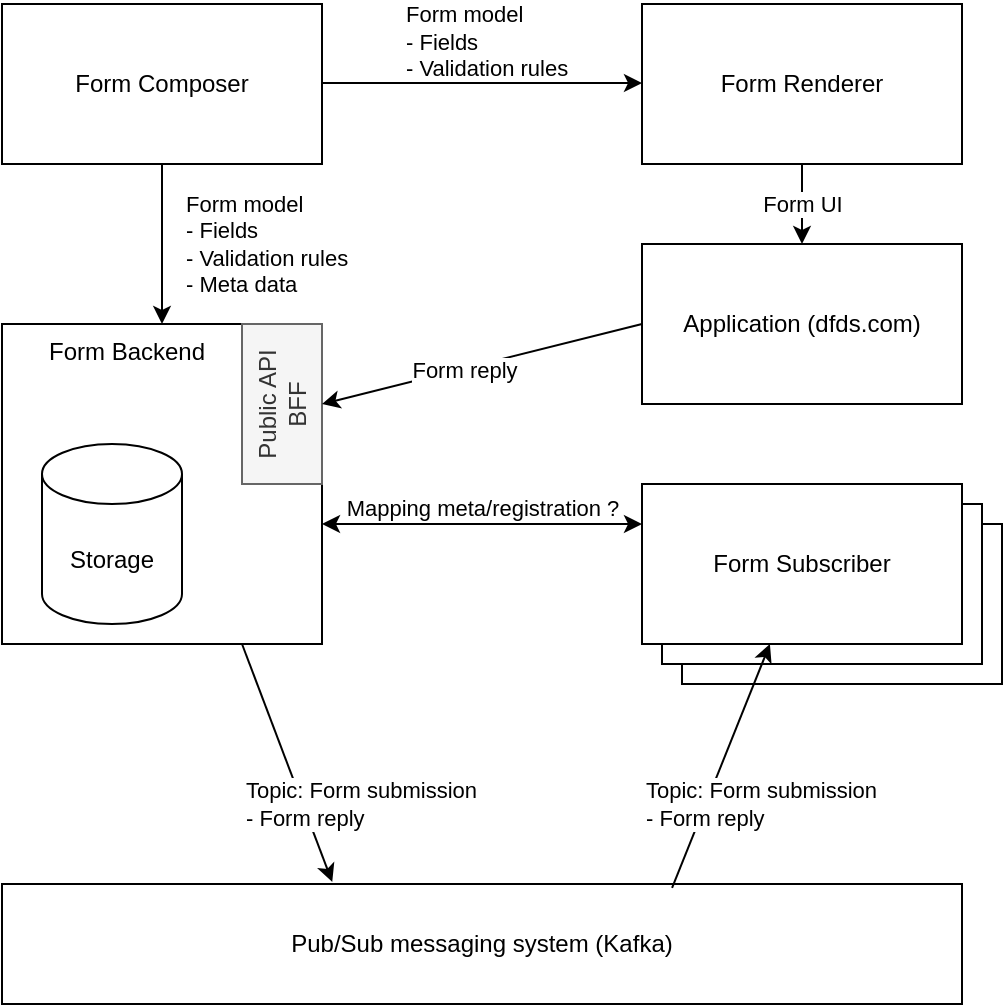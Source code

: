 <mxfile version="13.7.7" type="github">
  <diagram id="N9xTuEbasyiph1gLEigy" name="Page-1">
    <mxGraphModel dx="1482" dy="994" grid="1" gridSize="10" guides="1" tooltips="1" connect="1" arrows="1" fold="1" page="1" pageScale="1" pageWidth="850" pageHeight="1100" math="0" shadow="0">
      <root>
        <mxCell id="0" />
        <mxCell id="1" parent="0" />
        <mxCell id="CRxGR41QNWdmwfeqIi2d-35" value="Form Subscriber" style="rounded=0;whiteSpace=wrap;html=1;fontFamily=Helvetica;" parent="1" vertex="1">
          <mxGeometry x="380" y="300" width="160" height="80" as="geometry" />
        </mxCell>
        <mxCell id="CRxGR41QNWdmwfeqIi2d-34" value="Form Subscriber" style="rounded=0;whiteSpace=wrap;html=1;fontFamily=Helvetica;" parent="1" vertex="1">
          <mxGeometry x="370" y="290" width="160" height="80" as="geometry" />
        </mxCell>
        <mxCell id="CRxGR41QNWdmwfeqIi2d-6" value="" style="group" parent="1" vertex="1" connectable="0">
          <mxGeometry x="40" y="40" width="160" height="80" as="geometry" />
        </mxCell>
        <mxCell id="CRxGR41QNWdmwfeqIi2d-1" value="Form Composer" style="rounded=0;whiteSpace=wrap;html=1;" parent="CRxGR41QNWdmwfeqIi2d-6" vertex="1">
          <mxGeometry width="160" height="80" as="geometry" />
        </mxCell>
        <object label="" id="CRxGR41QNWdmwfeqIi2d-9">
          <mxCell style="endArrow=classic;html=1;exitX=1;exitY=0.5;exitDx=0;exitDy=0;shadow=0;entryX=0;entryY=0.5;entryDx=0;entryDy=0;align=left;fontStyle=0;verticalAlign=top;" parent="1" edge="1">
            <mxGeometry width="50" height="50" relative="1" as="geometry">
              <mxPoint x="200" y="79.5" as="sourcePoint" />
              <mxPoint x="360" y="79.5" as="targetPoint" />
            </mxGeometry>
          </mxCell>
        </object>
        <mxCell id="CRxGR41QNWdmwfeqIi2d-10" value="Form model&lt;br&gt;- Fields&lt;br&gt;&lt;div style=&quot;&quot;&gt;- Validation rules&lt;/div&gt;" style="edgeLabel;html=1;align=left;verticalAlign=bottom;resizable=0;points=[];" parent="CRxGR41QNWdmwfeqIi2d-9" vertex="1" connectable="0">
          <mxGeometry x="0.387" y="4" relative="1" as="geometry">
            <mxPoint x="-71" y="4.5" as="offset" />
          </mxGeometry>
        </mxCell>
        <mxCell id="CRxGR41QNWdmwfeqIi2d-11" value="Application (dfds.com)" style="rounded=0;whiteSpace=wrap;html=1;" parent="1" vertex="1">
          <mxGeometry x="360" y="160" width="160" height="80" as="geometry" />
        </mxCell>
        <mxCell id="CRxGR41QNWdmwfeqIi2d-12" value="Form Backend" style="rounded=0;whiteSpace=wrap;html=1;verticalAlign=top;spacingLeft=-35;" parent="1" vertex="1">
          <mxGeometry x="40" y="200" width="160" height="160" as="geometry" />
        </mxCell>
        <mxCell id="CRxGR41QNWdmwfeqIi2d-17" value="Public API&lt;br&gt;BFF" style="rounded=0;whiteSpace=wrap;html=1;horizontal=0;fontStyle=0;fontFamily=Helvetica;fillColor=#f5f5f5;strokeColor=#666666;fontColor=#333333;" parent="1" vertex="1">
          <mxGeometry x="160" y="200" width="40" height="80" as="geometry" />
        </mxCell>
        <mxCell id="CRxGR41QNWdmwfeqIi2d-19" value="Storage" style="shape=cylinder3;whiteSpace=wrap;html=1;boundedLbl=1;backgroundOutline=1;size=15;fontFamily=Helvetica;" parent="1" vertex="1">
          <mxGeometry x="60" y="260" width="70" height="90" as="geometry" />
        </mxCell>
        <mxCell id="CRxGR41QNWdmwfeqIi2d-20" value="" style="endArrow=classic;html=1;shadow=0;fontFamily=Helvetica;exitX=0.5;exitY=1;exitDx=0;exitDy=0;entryX=0.5;entryY=0;entryDx=0;entryDy=0;" parent="1" source="CRxGR41QNWdmwfeqIi2d-1" target="CRxGR41QNWdmwfeqIi2d-12" edge="1">
          <mxGeometry width="50" height="50" relative="1" as="geometry">
            <mxPoint x="260" y="200" as="sourcePoint" />
            <mxPoint x="118" y="202" as="targetPoint" />
          </mxGeometry>
        </mxCell>
        <mxCell id="CRxGR41QNWdmwfeqIi2d-21" value="Form model&lt;br&gt;- Fields&lt;br&gt;- Validation rules&lt;br&gt;&lt;div&gt;- Meta data&lt;/div&gt;" style="edgeLabel;html=1;align=left;verticalAlign=middle;resizable=0;points=[];fontFamily=Helvetica;" parent="CRxGR41QNWdmwfeqIi2d-20" vertex="1" connectable="0">
          <mxGeometry x="-0.275" y="1" relative="1" as="geometry">
            <mxPoint x="9" y="11" as="offset" />
          </mxGeometry>
        </mxCell>
        <mxCell id="CRxGR41QNWdmwfeqIi2d-23" value="" style="endArrow=classic;html=1;shadow=0;fontFamily=Helvetica;exitX=0;exitY=0.5;exitDx=0;exitDy=0;entryX=1;entryY=0.5;entryDx=0;entryDy=0;" parent="1" source="CRxGR41QNWdmwfeqIi2d-11" target="CRxGR41QNWdmwfeqIi2d-17" edge="1">
          <mxGeometry width="50" height="50" relative="1" as="geometry">
            <mxPoint x="260" y="200" as="sourcePoint" />
            <mxPoint x="300" y="190" as="targetPoint" />
          </mxGeometry>
        </mxCell>
        <mxCell id="CRxGR41QNWdmwfeqIi2d-24" value="Form reply" style="edgeLabel;html=1;align=center;verticalAlign=middle;resizable=0;points=[];fontFamily=Helvetica;" parent="CRxGR41QNWdmwfeqIi2d-23" vertex="1" connectable="0">
          <mxGeometry x="0.119" relative="1" as="geometry">
            <mxPoint as="offset" />
          </mxGeometry>
        </mxCell>
        <mxCell id="CRxGR41QNWdmwfeqIi2d-26" value="Form Subscriber" style="rounded=0;whiteSpace=wrap;html=1;fontFamily=Helvetica;" parent="1" vertex="1">
          <mxGeometry x="360" y="280" width="160" height="80" as="geometry" />
        </mxCell>
        <mxCell id="CRxGR41QNWdmwfeqIi2d-27" value="" style="endArrow=classic;html=1;shadow=0;fontFamily=Helvetica;exitX=0;exitY=0.25;exitDx=0;exitDy=0;entryX=1;entryY=0.25;entryDx=0;entryDy=0;startArrow=classic;startFill=1;" parent="1" source="CRxGR41QNWdmwfeqIi2d-26" edge="1">
          <mxGeometry width="50" height="50" relative="1" as="geometry">
            <mxPoint x="440" y="290" as="sourcePoint" />
            <mxPoint x="200" y="300" as="targetPoint" />
          </mxGeometry>
        </mxCell>
        <mxCell id="CRxGR41QNWdmwfeqIi2d-28" value="Mapping meta/registration ?" style="edgeLabel;html=1;align=center;verticalAlign=bottom;resizable=0;points=[];fontFamily=Helvetica;" parent="CRxGR41QNWdmwfeqIi2d-27" vertex="1" connectable="0">
          <mxGeometry x="0.617" relative="1" as="geometry">
            <mxPoint x="49" as="offset" />
          </mxGeometry>
        </mxCell>
        <mxCell id="ASiPv2IM8TFsfLMRhG9M-1" value="Pub/Sub messaging system (Kafka)" style="rounded=0;whiteSpace=wrap;html=1;" vertex="1" parent="1">
          <mxGeometry x="40" y="480" width="480" height="60" as="geometry" />
        </mxCell>
        <mxCell id="ASiPv2IM8TFsfLMRhG9M-4" value="" style="endArrow=classic;html=1;exitX=0.698;exitY=0.033;exitDx=0;exitDy=0;exitPerimeter=0;" edge="1" parent="1" source="ASiPv2IM8TFsfLMRhG9M-1" target="CRxGR41QNWdmwfeqIi2d-26">
          <mxGeometry width="50" height="50" relative="1" as="geometry">
            <mxPoint x="375" y="480" as="sourcePoint" />
            <mxPoint x="425" y="430" as="targetPoint" />
          </mxGeometry>
        </mxCell>
        <mxCell id="ASiPv2IM8TFsfLMRhG9M-6" value="Topic: Form submission&lt;br&gt;- Form reply" style="edgeLabel;html=1;align=left;verticalAlign=middle;resizable=0;points=[];" vertex="1" connectable="0" parent="ASiPv2IM8TFsfLMRhG9M-4">
          <mxGeometry x="-0.22" y="-2" relative="1" as="geometry">
            <mxPoint x="-35.88" y="4.61" as="offset" />
          </mxGeometry>
        </mxCell>
        <mxCell id="ASiPv2IM8TFsfLMRhG9M-5" value="Topic: Form submission&lt;br&gt;- Form reply" style="endArrow=classic;html=1;exitX=0.75;exitY=1;exitDx=0;exitDy=0;entryX=0.344;entryY=-0.017;entryDx=0;entryDy=0;entryPerimeter=0;align=left;" edge="1" parent="1" source="CRxGR41QNWdmwfeqIi2d-12" target="ASiPv2IM8TFsfLMRhG9M-1">
          <mxGeometry x="0.176" y="-28" width="50" height="50" relative="1" as="geometry">
            <mxPoint x="490" y="530" as="sourcePoint" />
            <mxPoint x="540" y="480" as="targetPoint" />
            <mxPoint as="offset" />
          </mxGeometry>
        </mxCell>
        <mxCell id="ASiPv2IM8TFsfLMRhG9M-8" value="Form Renderer" style="rounded=0;whiteSpace=wrap;html=1;align=center;" vertex="1" parent="1">
          <mxGeometry x="360" y="40" width="160" height="80" as="geometry" />
        </mxCell>
        <mxCell id="ASiPv2IM8TFsfLMRhG9M-9" value="Form UI" style="endArrow=classic;html=1;align=center;entryX=0.5;entryY=0;entryDx=0;entryDy=0;exitX=0.5;exitY=1;exitDx=0;exitDy=0;" edge="1" parent="1" source="ASiPv2IM8TFsfLMRhG9M-8" target="CRxGR41QNWdmwfeqIi2d-11">
          <mxGeometry width="50" height="50" relative="1" as="geometry">
            <mxPoint x="480" y="80" as="sourcePoint" />
            <mxPoint x="530" y="30" as="targetPoint" />
            <mxPoint as="offset" />
          </mxGeometry>
        </mxCell>
      </root>
    </mxGraphModel>
  </diagram>
</mxfile>
